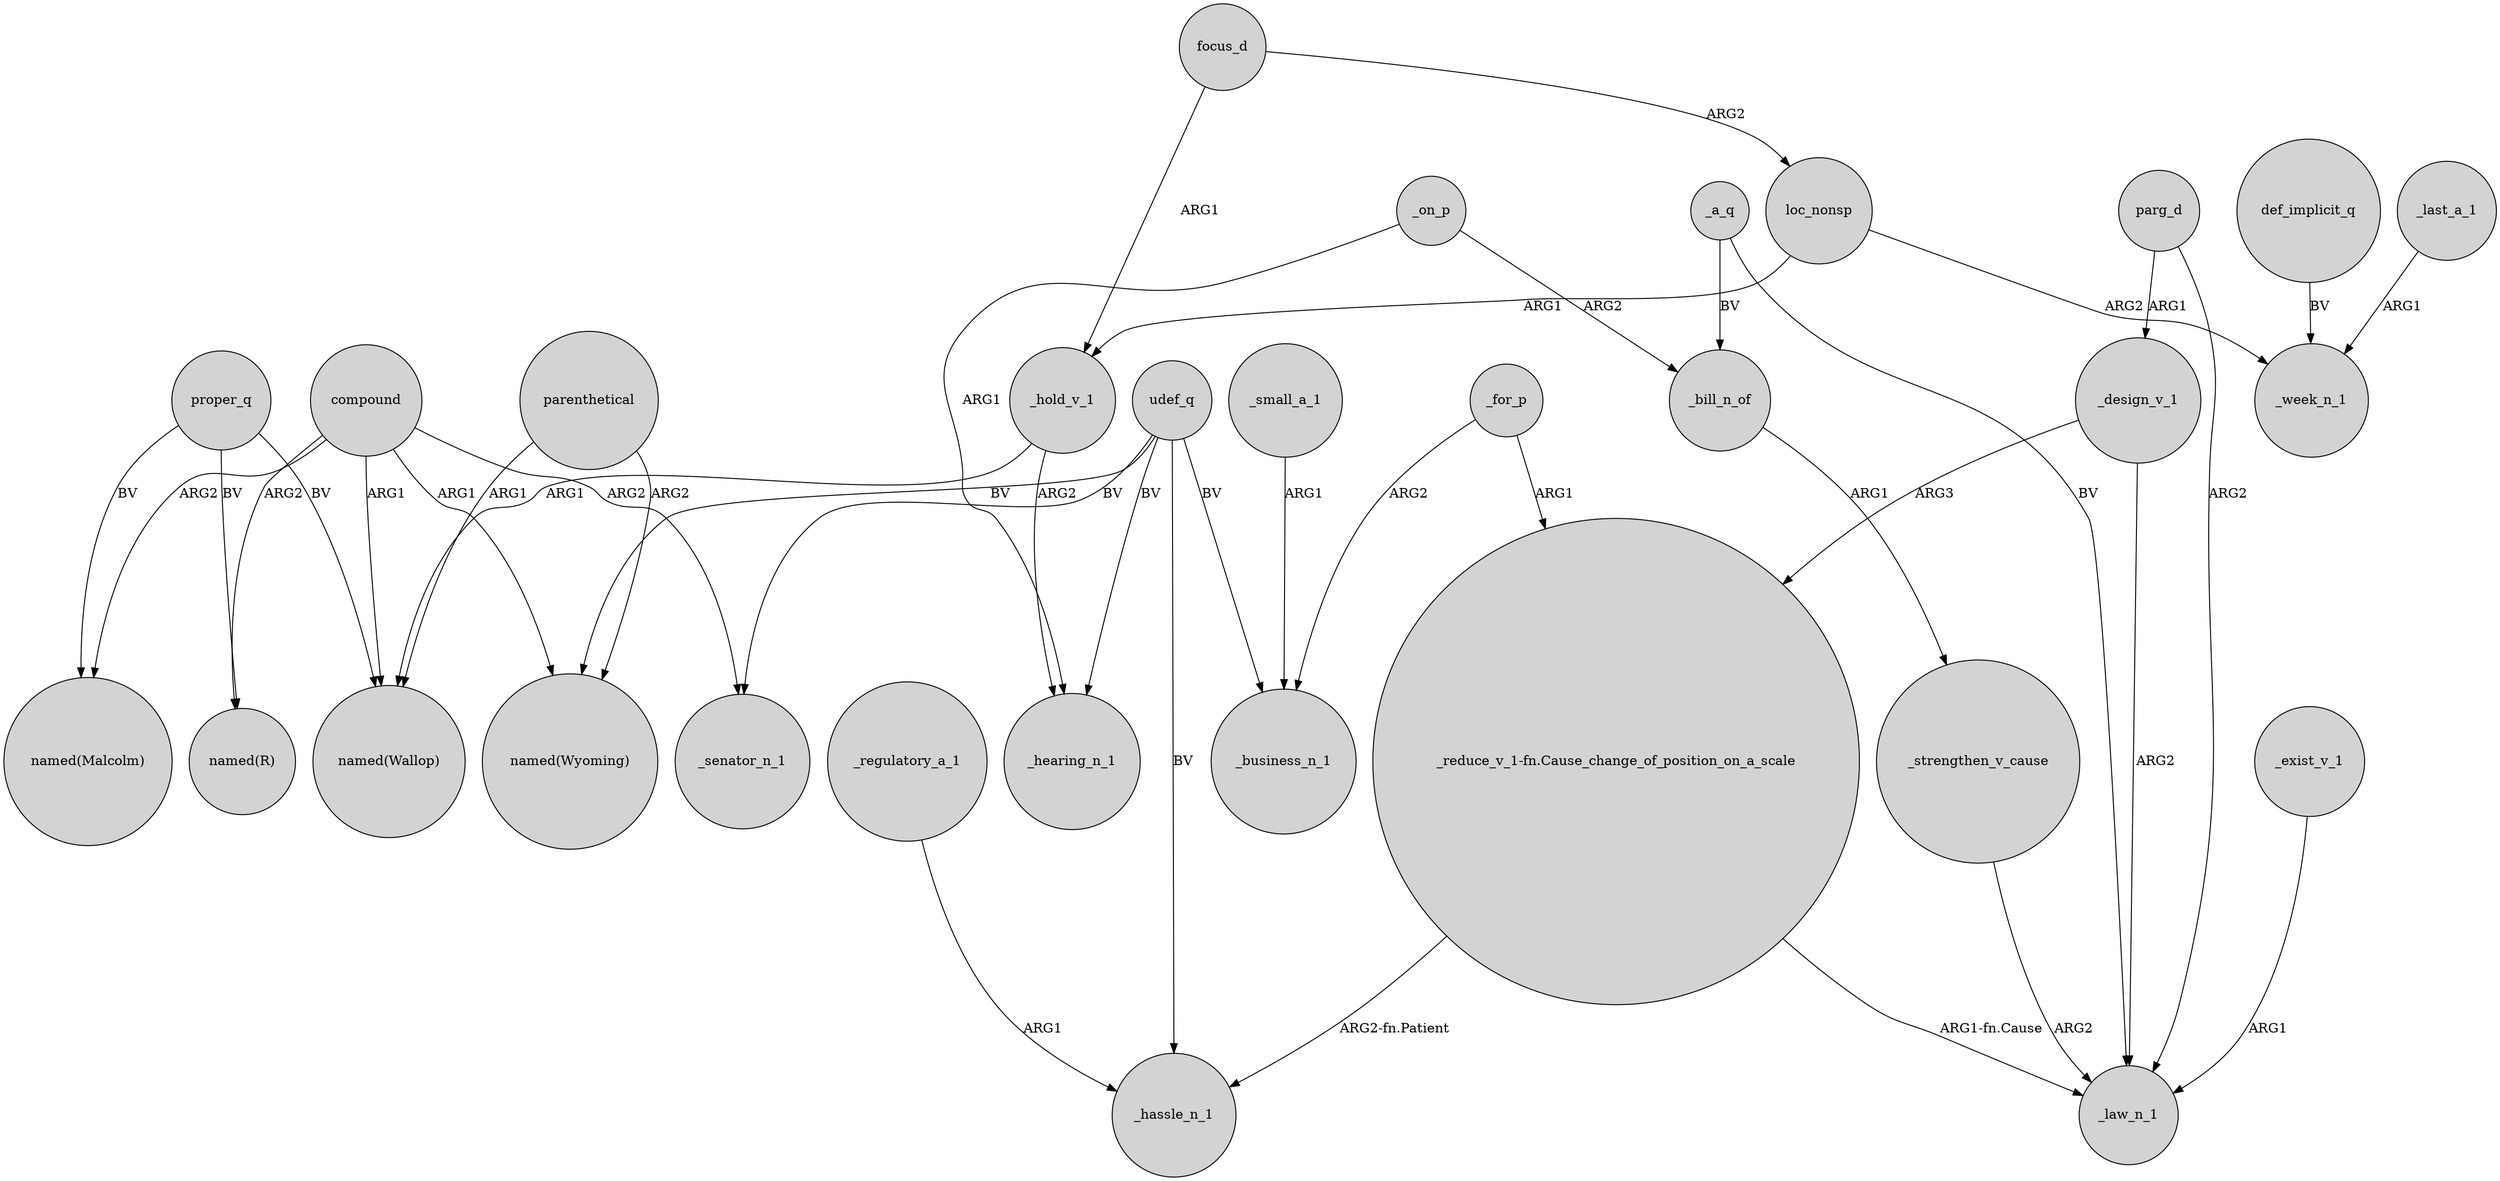 digraph {
	node [shape=circle style=filled]
	parenthetical -> "named(Wyoming)" [label=ARG2]
	focus_d -> loc_nonsp [label=ARG2]
	focus_d -> _hold_v_1 [label=ARG1]
	udef_q -> _senator_n_1 [label=BV]
	proper_q -> "named(Malcolm)" [label=BV]
	udef_q -> _hearing_n_1 [label=BV]
	def_implicit_q -> _week_n_1 [label=BV]
	compound -> "named(R)" [label=ARG2]
	"_reduce_v_1-fn.Cause_change_of_position_on_a_scale" -> _hassle_n_1 [label="ARG2-fn.Patient"]
	_a_q -> _bill_n_of [label=BV]
	_design_v_1 -> _law_n_1 [label=ARG2]
	_bill_n_of -> _strengthen_v_cause [label=ARG1]
	_for_p -> "_reduce_v_1-fn.Cause_change_of_position_on_a_scale" [label=ARG1]
	_regulatory_a_1 -> _hassle_n_1 [label=ARG1]
	_for_p -> _business_n_1 [label=ARG2]
	parenthetical -> "named(Wallop)" [label=ARG1]
	loc_nonsp -> _week_n_1 [label=ARG2]
	_a_q -> _law_n_1 [label=BV]
	compound -> "named(Malcolm)" [label=ARG2]
	loc_nonsp -> _hold_v_1 [label=ARG1]
	_on_p -> _hearing_n_1 [label=ARG1]
	parg_d -> _law_n_1 [label=ARG2]
	compound -> "named(Wyoming)" [label=ARG1]
	compound -> "named(Wallop)" [label=ARG1]
	proper_q -> "named(Wallop)" [label=BV]
	compound -> _senator_n_1 [label=ARG2]
	_last_a_1 -> _week_n_1 [label=ARG1]
	_hold_v_1 -> _hearing_n_1 [label=ARG2]
	_design_v_1 -> "_reduce_v_1-fn.Cause_change_of_position_on_a_scale" [label=ARG3]
	_small_a_1 -> _business_n_1 [label=ARG1]
	_hold_v_1 -> "named(Wallop)" [label=ARG1]
	parg_d -> _design_v_1 [label=ARG1]
	_on_p -> _bill_n_of [label=ARG2]
	_exist_v_1 -> _law_n_1 [label=ARG1]
	udef_q -> _hassle_n_1 [label=BV]
	udef_q -> _business_n_1 [label=BV]
	proper_q -> "named(R)" [label=BV]
	"_reduce_v_1-fn.Cause_change_of_position_on_a_scale" -> _law_n_1 [label="ARG1-fn.Cause"]
	udef_q -> "named(Wyoming)" [label=BV]
	_strengthen_v_cause -> _law_n_1 [label=ARG2]
}
